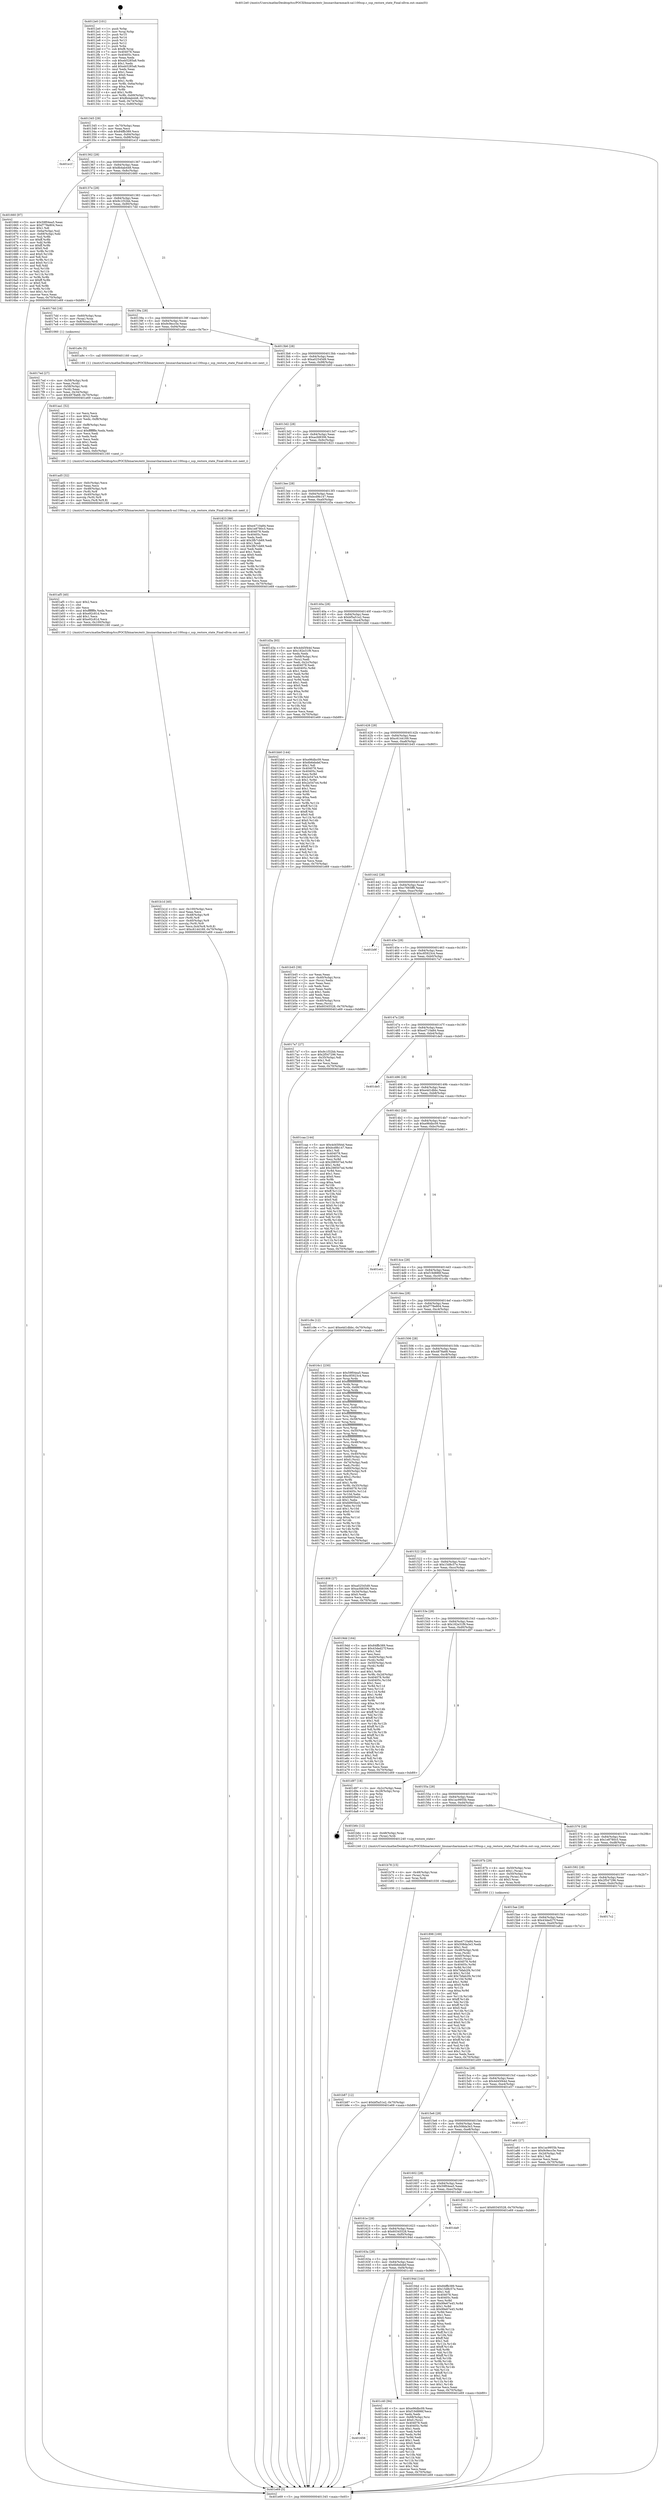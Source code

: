 digraph "0x4012e0" {
  label = "0x4012e0 (/mnt/c/Users/mathe/Desktop/tcc/POCII/binaries/extr_linuxarcharmmach-sa1100ssp.c_ssp_restore_state_Final-ollvm.out::main(0))"
  labelloc = "t"
  node[shape=record]

  Entry [label="",width=0.3,height=0.3,shape=circle,fillcolor=black,style=filled]
  "0x401345" [label="{
     0x401345 [29]\l
     | [instrs]\l
     &nbsp;&nbsp;0x401345 \<+3\>: mov -0x70(%rbp),%eax\l
     &nbsp;&nbsp;0x401348 \<+2\>: mov %eax,%ecx\l
     &nbsp;&nbsp;0x40134a \<+6\>: sub $0x84ffb389,%ecx\l
     &nbsp;&nbsp;0x401350 \<+6\>: mov %eax,-0x84(%rbp)\l
     &nbsp;&nbsp;0x401356 \<+6\>: mov %ecx,-0x88(%rbp)\l
     &nbsp;&nbsp;0x40135c \<+6\>: je 0000000000401e1f \<main+0xb3f\>\l
  }"]
  "0x401e1f" [label="{
     0x401e1f\l
  }", style=dashed]
  "0x401362" [label="{
     0x401362 [28]\l
     | [instrs]\l
     &nbsp;&nbsp;0x401362 \<+5\>: jmp 0000000000401367 \<main+0x87\>\l
     &nbsp;&nbsp;0x401367 \<+6\>: mov -0x84(%rbp),%eax\l
     &nbsp;&nbsp;0x40136d \<+5\>: sub $0x8b4ab448,%eax\l
     &nbsp;&nbsp;0x401372 \<+6\>: mov %eax,-0x8c(%rbp)\l
     &nbsp;&nbsp;0x401378 \<+6\>: je 0000000000401660 \<main+0x380\>\l
  }"]
  Exit [label="",width=0.3,height=0.3,shape=circle,fillcolor=black,style=filled,peripheries=2]
  "0x401660" [label="{
     0x401660 [97]\l
     | [instrs]\l
     &nbsp;&nbsp;0x401660 \<+5\>: mov $0x59f04ea5,%eax\l
     &nbsp;&nbsp;0x401665 \<+5\>: mov $0xf778e804,%ecx\l
     &nbsp;&nbsp;0x40166a \<+2\>: mov $0x1,%dl\l
     &nbsp;&nbsp;0x40166c \<+4\>: mov -0x6a(%rbp),%sil\l
     &nbsp;&nbsp;0x401670 \<+4\>: mov -0x69(%rbp),%dil\l
     &nbsp;&nbsp;0x401674 \<+3\>: mov %sil,%r8b\l
     &nbsp;&nbsp;0x401677 \<+4\>: xor $0xff,%r8b\l
     &nbsp;&nbsp;0x40167b \<+3\>: mov %dil,%r9b\l
     &nbsp;&nbsp;0x40167e \<+4\>: xor $0xff,%r9b\l
     &nbsp;&nbsp;0x401682 \<+3\>: xor $0x0,%dl\l
     &nbsp;&nbsp;0x401685 \<+3\>: mov %r8b,%r10b\l
     &nbsp;&nbsp;0x401688 \<+4\>: and $0x0,%r10b\l
     &nbsp;&nbsp;0x40168c \<+3\>: and %dl,%sil\l
     &nbsp;&nbsp;0x40168f \<+3\>: mov %r9b,%r11b\l
     &nbsp;&nbsp;0x401692 \<+4\>: and $0x0,%r11b\l
     &nbsp;&nbsp;0x401696 \<+3\>: and %dl,%dil\l
     &nbsp;&nbsp;0x401699 \<+3\>: or %sil,%r10b\l
     &nbsp;&nbsp;0x40169c \<+3\>: or %dil,%r11b\l
     &nbsp;&nbsp;0x40169f \<+3\>: xor %r11b,%r10b\l
     &nbsp;&nbsp;0x4016a2 \<+3\>: or %r9b,%r8b\l
     &nbsp;&nbsp;0x4016a5 \<+4\>: xor $0xff,%r8b\l
     &nbsp;&nbsp;0x4016a9 \<+3\>: or $0x0,%dl\l
     &nbsp;&nbsp;0x4016ac \<+3\>: and %dl,%r8b\l
     &nbsp;&nbsp;0x4016af \<+3\>: or %r8b,%r10b\l
     &nbsp;&nbsp;0x4016b2 \<+4\>: test $0x1,%r10b\l
     &nbsp;&nbsp;0x4016b6 \<+3\>: cmovne %ecx,%eax\l
     &nbsp;&nbsp;0x4016b9 \<+3\>: mov %eax,-0x70(%rbp)\l
     &nbsp;&nbsp;0x4016bc \<+5\>: jmp 0000000000401e69 \<main+0xb89\>\l
  }"]
  "0x40137e" [label="{
     0x40137e [28]\l
     | [instrs]\l
     &nbsp;&nbsp;0x40137e \<+5\>: jmp 0000000000401383 \<main+0xa3\>\l
     &nbsp;&nbsp;0x401383 \<+6\>: mov -0x84(%rbp),%eax\l
     &nbsp;&nbsp;0x401389 \<+5\>: sub $0x9c1f32bb,%eax\l
     &nbsp;&nbsp;0x40138e \<+6\>: mov %eax,-0x90(%rbp)\l
     &nbsp;&nbsp;0x401394 \<+6\>: je 00000000004017dd \<main+0x4fd\>\l
  }"]
  "0x401e69" [label="{
     0x401e69 [5]\l
     | [instrs]\l
     &nbsp;&nbsp;0x401e69 \<+5\>: jmp 0000000000401345 \<main+0x65\>\l
  }"]
  "0x4012e0" [label="{
     0x4012e0 [101]\l
     | [instrs]\l
     &nbsp;&nbsp;0x4012e0 \<+1\>: push %rbp\l
     &nbsp;&nbsp;0x4012e1 \<+3\>: mov %rsp,%rbp\l
     &nbsp;&nbsp;0x4012e4 \<+2\>: push %r15\l
     &nbsp;&nbsp;0x4012e6 \<+2\>: push %r14\l
     &nbsp;&nbsp;0x4012e8 \<+2\>: push %r13\l
     &nbsp;&nbsp;0x4012ea \<+2\>: push %r12\l
     &nbsp;&nbsp;0x4012ec \<+1\>: push %rbx\l
     &nbsp;&nbsp;0x4012ed \<+7\>: sub $0xf8,%rsp\l
     &nbsp;&nbsp;0x4012f4 \<+7\>: mov 0x404078,%eax\l
     &nbsp;&nbsp;0x4012fb \<+7\>: mov 0x40405c,%ecx\l
     &nbsp;&nbsp;0x401302 \<+2\>: mov %eax,%edx\l
     &nbsp;&nbsp;0x401304 \<+6\>: sub $0xeb5285a8,%edx\l
     &nbsp;&nbsp;0x40130a \<+3\>: sub $0x1,%edx\l
     &nbsp;&nbsp;0x40130d \<+6\>: add $0xeb5285a8,%edx\l
     &nbsp;&nbsp;0x401313 \<+3\>: imul %edx,%eax\l
     &nbsp;&nbsp;0x401316 \<+3\>: and $0x1,%eax\l
     &nbsp;&nbsp;0x401319 \<+3\>: cmp $0x0,%eax\l
     &nbsp;&nbsp;0x40131c \<+4\>: sete %r8b\l
     &nbsp;&nbsp;0x401320 \<+4\>: and $0x1,%r8b\l
     &nbsp;&nbsp;0x401324 \<+4\>: mov %r8b,-0x6a(%rbp)\l
     &nbsp;&nbsp;0x401328 \<+3\>: cmp $0xa,%ecx\l
     &nbsp;&nbsp;0x40132b \<+4\>: setl %r8b\l
     &nbsp;&nbsp;0x40132f \<+4\>: and $0x1,%r8b\l
     &nbsp;&nbsp;0x401333 \<+4\>: mov %r8b,-0x69(%rbp)\l
     &nbsp;&nbsp;0x401337 \<+7\>: movl $0x8b4ab448,-0x70(%rbp)\l
     &nbsp;&nbsp;0x40133e \<+3\>: mov %edi,-0x74(%rbp)\l
     &nbsp;&nbsp;0x401341 \<+4\>: mov %rsi,-0x80(%rbp)\l
  }"]
  "0x401656" [label="{
     0x401656\l
  }", style=dashed]
  "0x4017dd" [label="{
     0x4017dd [16]\l
     | [instrs]\l
     &nbsp;&nbsp;0x4017dd \<+4\>: mov -0x60(%rbp),%rax\l
     &nbsp;&nbsp;0x4017e1 \<+3\>: mov (%rax),%rax\l
     &nbsp;&nbsp;0x4017e4 \<+4\>: mov 0x8(%rax),%rdi\l
     &nbsp;&nbsp;0x4017e8 \<+5\>: call 0000000000401060 \<atoi@plt\>\l
     | [calls]\l
     &nbsp;&nbsp;0x401060 \{1\} (unknown)\l
  }"]
  "0x40139a" [label="{
     0x40139a [28]\l
     | [instrs]\l
     &nbsp;&nbsp;0x40139a \<+5\>: jmp 000000000040139f \<main+0xbf\>\l
     &nbsp;&nbsp;0x40139f \<+6\>: mov -0x84(%rbp),%eax\l
     &nbsp;&nbsp;0x4013a5 \<+5\>: sub $0x9c9ecc5e,%eax\l
     &nbsp;&nbsp;0x4013aa \<+6\>: mov %eax,-0x94(%rbp)\l
     &nbsp;&nbsp;0x4013b0 \<+6\>: je 0000000000401a9c \<main+0x7bc\>\l
  }"]
  "0x401c40" [label="{
     0x401c40 [94]\l
     | [instrs]\l
     &nbsp;&nbsp;0x401c40 \<+5\>: mov $0xe96dbc09,%eax\l
     &nbsp;&nbsp;0x401c45 \<+5\>: mov $0xf19d886f,%ecx\l
     &nbsp;&nbsp;0x401c4a \<+2\>: xor %edx,%edx\l
     &nbsp;&nbsp;0x401c4c \<+4\>: mov -0x68(%rbp),%rsi\l
     &nbsp;&nbsp;0x401c50 \<+6\>: movl $0x0,(%rsi)\l
     &nbsp;&nbsp;0x401c56 \<+7\>: mov 0x404078,%edi\l
     &nbsp;&nbsp;0x401c5d \<+8\>: mov 0x40405c,%r8d\l
     &nbsp;&nbsp;0x401c65 \<+3\>: sub $0x1,%edx\l
     &nbsp;&nbsp;0x401c68 \<+3\>: mov %edi,%r9d\l
     &nbsp;&nbsp;0x401c6b \<+3\>: add %edx,%r9d\l
     &nbsp;&nbsp;0x401c6e \<+4\>: imul %r9d,%edi\l
     &nbsp;&nbsp;0x401c72 \<+3\>: and $0x1,%edi\l
     &nbsp;&nbsp;0x401c75 \<+3\>: cmp $0x0,%edi\l
     &nbsp;&nbsp;0x401c78 \<+4\>: sete %r10b\l
     &nbsp;&nbsp;0x401c7c \<+4\>: cmp $0xa,%r8d\l
     &nbsp;&nbsp;0x401c80 \<+4\>: setl %r11b\l
     &nbsp;&nbsp;0x401c84 \<+3\>: mov %r10b,%bl\l
     &nbsp;&nbsp;0x401c87 \<+3\>: and %r11b,%bl\l
     &nbsp;&nbsp;0x401c8a \<+3\>: xor %r11b,%r10b\l
     &nbsp;&nbsp;0x401c8d \<+3\>: or %r10b,%bl\l
     &nbsp;&nbsp;0x401c90 \<+3\>: test $0x1,%bl\l
     &nbsp;&nbsp;0x401c93 \<+3\>: cmovne %ecx,%eax\l
     &nbsp;&nbsp;0x401c96 \<+3\>: mov %eax,-0x70(%rbp)\l
     &nbsp;&nbsp;0x401c99 \<+5\>: jmp 0000000000401e69 \<main+0xb89\>\l
  }"]
  "0x401a9c" [label="{
     0x401a9c [5]\l
     | [instrs]\l
     &nbsp;&nbsp;0x401a9c \<+5\>: call 0000000000401160 \<next_i\>\l
     | [calls]\l
     &nbsp;&nbsp;0x401160 \{1\} (/mnt/c/Users/mathe/Desktop/tcc/POCII/binaries/extr_linuxarcharmmach-sa1100ssp.c_ssp_restore_state_Final-ollvm.out::next_i)\l
  }"]
  "0x4013b6" [label="{
     0x4013b6 [28]\l
     | [instrs]\l
     &nbsp;&nbsp;0x4013b6 \<+5\>: jmp 00000000004013bb \<main+0xdb\>\l
     &nbsp;&nbsp;0x4013bb \<+6\>: mov -0x84(%rbp),%eax\l
     &nbsp;&nbsp;0x4013c1 \<+5\>: sub $0xa02545d9,%eax\l
     &nbsp;&nbsp;0x4013c6 \<+6\>: mov %eax,-0x98(%rbp)\l
     &nbsp;&nbsp;0x4013cc \<+6\>: je 0000000000401b93 \<main+0x8b3\>\l
  }"]
  "0x401b87" [label="{
     0x401b87 [12]\l
     | [instrs]\l
     &nbsp;&nbsp;0x401b87 \<+7\>: movl $0xbf5a51e2,-0x70(%rbp)\l
     &nbsp;&nbsp;0x401b8e \<+5\>: jmp 0000000000401e69 \<main+0xb89\>\l
  }"]
  "0x401b93" [label="{
     0x401b93\l
  }", style=dashed]
  "0x4013d2" [label="{
     0x4013d2 [28]\l
     | [instrs]\l
     &nbsp;&nbsp;0x4013d2 \<+5\>: jmp 00000000004013d7 \<main+0xf7\>\l
     &nbsp;&nbsp;0x4013d7 \<+6\>: mov -0x84(%rbp),%eax\l
     &nbsp;&nbsp;0x4013dd \<+5\>: sub $0xacfd8306,%eax\l
     &nbsp;&nbsp;0x4013e2 \<+6\>: mov %eax,-0x9c(%rbp)\l
     &nbsp;&nbsp;0x4013e8 \<+6\>: je 0000000000401823 \<main+0x543\>\l
  }"]
  "0x401b78" [label="{
     0x401b78 [15]\l
     | [instrs]\l
     &nbsp;&nbsp;0x401b78 \<+4\>: mov -0x48(%rbp),%rax\l
     &nbsp;&nbsp;0x401b7c \<+3\>: mov (%rax),%rax\l
     &nbsp;&nbsp;0x401b7f \<+3\>: mov %rax,%rdi\l
     &nbsp;&nbsp;0x401b82 \<+5\>: call 0000000000401030 \<free@plt\>\l
     | [calls]\l
     &nbsp;&nbsp;0x401030 \{1\} (unknown)\l
  }"]
  "0x401823" [label="{
     0x401823 [88]\l
     | [instrs]\l
     &nbsp;&nbsp;0x401823 \<+5\>: mov $0xe4710a84,%eax\l
     &nbsp;&nbsp;0x401828 \<+5\>: mov $0x1e8780c5,%ecx\l
     &nbsp;&nbsp;0x40182d \<+7\>: mov 0x404078,%edx\l
     &nbsp;&nbsp;0x401834 \<+7\>: mov 0x40405c,%esi\l
     &nbsp;&nbsp;0x40183b \<+2\>: mov %edx,%edi\l
     &nbsp;&nbsp;0x40183d \<+6\>: add $0x3fb7cb69,%edi\l
     &nbsp;&nbsp;0x401843 \<+3\>: sub $0x1,%edi\l
     &nbsp;&nbsp;0x401846 \<+6\>: sub $0x3fb7cb69,%edi\l
     &nbsp;&nbsp;0x40184c \<+3\>: imul %edi,%edx\l
     &nbsp;&nbsp;0x40184f \<+3\>: and $0x1,%edx\l
     &nbsp;&nbsp;0x401852 \<+3\>: cmp $0x0,%edx\l
     &nbsp;&nbsp;0x401855 \<+4\>: sete %r8b\l
     &nbsp;&nbsp;0x401859 \<+3\>: cmp $0xa,%esi\l
     &nbsp;&nbsp;0x40185c \<+4\>: setl %r9b\l
     &nbsp;&nbsp;0x401860 \<+3\>: mov %r8b,%r10b\l
     &nbsp;&nbsp;0x401863 \<+3\>: and %r9b,%r10b\l
     &nbsp;&nbsp;0x401866 \<+3\>: xor %r9b,%r8b\l
     &nbsp;&nbsp;0x401869 \<+3\>: or %r8b,%r10b\l
     &nbsp;&nbsp;0x40186c \<+4\>: test $0x1,%r10b\l
     &nbsp;&nbsp;0x401870 \<+3\>: cmovne %ecx,%eax\l
     &nbsp;&nbsp;0x401873 \<+3\>: mov %eax,-0x70(%rbp)\l
     &nbsp;&nbsp;0x401876 \<+5\>: jmp 0000000000401e69 \<main+0xb89\>\l
  }"]
  "0x4013ee" [label="{
     0x4013ee [28]\l
     | [instrs]\l
     &nbsp;&nbsp;0x4013ee \<+5\>: jmp 00000000004013f3 \<main+0x113\>\l
     &nbsp;&nbsp;0x4013f3 \<+6\>: mov -0x84(%rbp),%eax\l
     &nbsp;&nbsp;0x4013f9 \<+5\>: sub $0xbcd9b147,%eax\l
     &nbsp;&nbsp;0x4013fe \<+6\>: mov %eax,-0xa0(%rbp)\l
     &nbsp;&nbsp;0x401404 \<+6\>: je 0000000000401d3a \<main+0xa5a\>\l
  }"]
  "0x401b1d" [label="{
     0x401b1d [40]\l
     | [instrs]\l
     &nbsp;&nbsp;0x401b1d \<+6\>: mov -0x100(%rbp),%ecx\l
     &nbsp;&nbsp;0x401b23 \<+3\>: imul %eax,%ecx\l
     &nbsp;&nbsp;0x401b26 \<+4\>: mov -0x48(%rbp),%r8\l
     &nbsp;&nbsp;0x401b2a \<+3\>: mov (%r8),%r8\l
     &nbsp;&nbsp;0x401b2d \<+4\>: mov -0x40(%rbp),%r9\l
     &nbsp;&nbsp;0x401b31 \<+3\>: movslq (%r9),%r9\l
     &nbsp;&nbsp;0x401b34 \<+5\>: mov %ecx,0x4(%r8,%r9,8)\l
     &nbsp;&nbsp;0x401b39 \<+7\>: movl $0xc6144169,-0x70(%rbp)\l
     &nbsp;&nbsp;0x401b40 \<+5\>: jmp 0000000000401e69 \<main+0xb89\>\l
  }"]
  "0x401d3a" [label="{
     0x401d3a [93]\l
     | [instrs]\l
     &nbsp;&nbsp;0x401d3a \<+5\>: mov $0x4d45f44d,%eax\l
     &nbsp;&nbsp;0x401d3f \<+5\>: mov $0x182e31f9,%ecx\l
     &nbsp;&nbsp;0x401d44 \<+2\>: xor %edx,%edx\l
     &nbsp;&nbsp;0x401d46 \<+4\>: mov -0x68(%rbp),%rsi\l
     &nbsp;&nbsp;0x401d4a \<+2\>: mov (%rsi),%edi\l
     &nbsp;&nbsp;0x401d4c \<+3\>: mov %edi,-0x2c(%rbp)\l
     &nbsp;&nbsp;0x401d4f \<+7\>: mov 0x404078,%edi\l
     &nbsp;&nbsp;0x401d56 \<+8\>: mov 0x40405c,%r8d\l
     &nbsp;&nbsp;0x401d5e \<+3\>: sub $0x1,%edx\l
     &nbsp;&nbsp;0x401d61 \<+3\>: mov %edi,%r9d\l
     &nbsp;&nbsp;0x401d64 \<+3\>: add %edx,%r9d\l
     &nbsp;&nbsp;0x401d67 \<+4\>: imul %r9d,%edi\l
     &nbsp;&nbsp;0x401d6b \<+3\>: and $0x1,%edi\l
     &nbsp;&nbsp;0x401d6e \<+3\>: cmp $0x0,%edi\l
     &nbsp;&nbsp;0x401d71 \<+4\>: sete %r10b\l
     &nbsp;&nbsp;0x401d75 \<+4\>: cmp $0xa,%r8d\l
     &nbsp;&nbsp;0x401d79 \<+4\>: setl %r11b\l
     &nbsp;&nbsp;0x401d7d \<+3\>: mov %r10b,%bl\l
     &nbsp;&nbsp;0x401d80 \<+3\>: and %r11b,%bl\l
     &nbsp;&nbsp;0x401d83 \<+3\>: xor %r11b,%r10b\l
     &nbsp;&nbsp;0x401d86 \<+3\>: or %r10b,%bl\l
     &nbsp;&nbsp;0x401d89 \<+3\>: test $0x1,%bl\l
     &nbsp;&nbsp;0x401d8c \<+3\>: cmovne %ecx,%eax\l
     &nbsp;&nbsp;0x401d8f \<+3\>: mov %eax,-0x70(%rbp)\l
     &nbsp;&nbsp;0x401d92 \<+5\>: jmp 0000000000401e69 \<main+0xb89\>\l
  }"]
  "0x40140a" [label="{
     0x40140a [28]\l
     | [instrs]\l
     &nbsp;&nbsp;0x40140a \<+5\>: jmp 000000000040140f \<main+0x12f\>\l
     &nbsp;&nbsp;0x40140f \<+6\>: mov -0x84(%rbp),%eax\l
     &nbsp;&nbsp;0x401415 \<+5\>: sub $0xbf5a51e2,%eax\l
     &nbsp;&nbsp;0x40141a \<+6\>: mov %eax,-0xa4(%rbp)\l
     &nbsp;&nbsp;0x401420 \<+6\>: je 0000000000401bb0 \<main+0x8d0\>\l
  }"]
  "0x401af5" [label="{
     0x401af5 [40]\l
     | [instrs]\l
     &nbsp;&nbsp;0x401af5 \<+5\>: mov $0x2,%ecx\l
     &nbsp;&nbsp;0x401afa \<+1\>: cltd\l
     &nbsp;&nbsp;0x401afb \<+2\>: idiv %ecx\l
     &nbsp;&nbsp;0x401afd \<+6\>: imul $0xfffffffe,%edx,%ecx\l
     &nbsp;&nbsp;0x401b03 \<+6\>: sub $0xe92c81d,%ecx\l
     &nbsp;&nbsp;0x401b09 \<+3\>: add $0x1,%ecx\l
     &nbsp;&nbsp;0x401b0c \<+6\>: add $0xe92c81d,%ecx\l
     &nbsp;&nbsp;0x401b12 \<+6\>: mov %ecx,-0x100(%rbp)\l
     &nbsp;&nbsp;0x401b18 \<+5\>: call 0000000000401160 \<next_i\>\l
     | [calls]\l
     &nbsp;&nbsp;0x401160 \{1\} (/mnt/c/Users/mathe/Desktop/tcc/POCII/binaries/extr_linuxarcharmmach-sa1100ssp.c_ssp_restore_state_Final-ollvm.out::next_i)\l
  }"]
  "0x401bb0" [label="{
     0x401bb0 [144]\l
     | [instrs]\l
     &nbsp;&nbsp;0x401bb0 \<+5\>: mov $0xe96dbc09,%eax\l
     &nbsp;&nbsp;0x401bb5 \<+5\>: mov $0x6b6ebdef,%ecx\l
     &nbsp;&nbsp;0x401bba \<+2\>: mov $0x1,%dl\l
     &nbsp;&nbsp;0x401bbc \<+7\>: mov 0x404078,%esi\l
     &nbsp;&nbsp;0x401bc3 \<+7\>: mov 0x40405c,%edi\l
     &nbsp;&nbsp;0x401bca \<+3\>: mov %esi,%r8d\l
     &nbsp;&nbsp;0x401bcd \<+7\>: sub $0x2e547e4,%r8d\l
     &nbsp;&nbsp;0x401bd4 \<+4\>: sub $0x1,%r8d\l
     &nbsp;&nbsp;0x401bd8 \<+7\>: add $0x2e547e4,%r8d\l
     &nbsp;&nbsp;0x401bdf \<+4\>: imul %r8d,%esi\l
     &nbsp;&nbsp;0x401be3 \<+3\>: and $0x1,%esi\l
     &nbsp;&nbsp;0x401be6 \<+3\>: cmp $0x0,%esi\l
     &nbsp;&nbsp;0x401be9 \<+4\>: sete %r9b\l
     &nbsp;&nbsp;0x401bed \<+3\>: cmp $0xa,%edi\l
     &nbsp;&nbsp;0x401bf0 \<+4\>: setl %r10b\l
     &nbsp;&nbsp;0x401bf4 \<+3\>: mov %r9b,%r11b\l
     &nbsp;&nbsp;0x401bf7 \<+4\>: xor $0xff,%r11b\l
     &nbsp;&nbsp;0x401bfb \<+3\>: mov %r10b,%bl\l
     &nbsp;&nbsp;0x401bfe \<+3\>: xor $0xff,%bl\l
     &nbsp;&nbsp;0x401c01 \<+3\>: xor $0x0,%dl\l
     &nbsp;&nbsp;0x401c04 \<+3\>: mov %r11b,%r14b\l
     &nbsp;&nbsp;0x401c07 \<+4\>: and $0x0,%r14b\l
     &nbsp;&nbsp;0x401c0b \<+3\>: and %dl,%r9b\l
     &nbsp;&nbsp;0x401c0e \<+3\>: mov %bl,%r15b\l
     &nbsp;&nbsp;0x401c11 \<+4\>: and $0x0,%r15b\l
     &nbsp;&nbsp;0x401c15 \<+3\>: and %dl,%r10b\l
     &nbsp;&nbsp;0x401c18 \<+3\>: or %r9b,%r14b\l
     &nbsp;&nbsp;0x401c1b \<+3\>: or %r10b,%r15b\l
     &nbsp;&nbsp;0x401c1e \<+3\>: xor %r15b,%r14b\l
     &nbsp;&nbsp;0x401c21 \<+3\>: or %bl,%r11b\l
     &nbsp;&nbsp;0x401c24 \<+4\>: xor $0xff,%r11b\l
     &nbsp;&nbsp;0x401c28 \<+3\>: or $0x0,%dl\l
     &nbsp;&nbsp;0x401c2b \<+3\>: and %dl,%r11b\l
     &nbsp;&nbsp;0x401c2e \<+3\>: or %r11b,%r14b\l
     &nbsp;&nbsp;0x401c31 \<+4\>: test $0x1,%r14b\l
     &nbsp;&nbsp;0x401c35 \<+3\>: cmovne %ecx,%eax\l
     &nbsp;&nbsp;0x401c38 \<+3\>: mov %eax,-0x70(%rbp)\l
     &nbsp;&nbsp;0x401c3b \<+5\>: jmp 0000000000401e69 \<main+0xb89\>\l
  }"]
  "0x401426" [label="{
     0x401426 [28]\l
     | [instrs]\l
     &nbsp;&nbsp;0x401426 \<+5\>: jmp 000000000040142b \<main+0x14b\>\l
     &nbsp;&nbsp;0x40142b \<+6\>: mov -0x84(%rbp),%eax\l
     &nbsp;&nbsp;0x401431 \<+5\>: sub $0xc6144169,%eax\l
     &nbsp;&nbsp;0x401436 \<+6\>: mov %eax,-0xa8(%rbp)\l
     &nbsp;&nbsp;0x40143c \<+6\>: je 0000000000401b45 \<main+0x865\>\l
  }"]
  "0x401ad5" [label="{
     0x401ad5 [32]\l
     | [instrs]\l
     &nbsp;&nbsp;0x401ad5 \<+6\>: mov -0xfc(%rbp),%ecx\l
     &nbsp;&nbsp;0x401adb \<+3\>: imul %eax,%ecx\l
     &nbsp;&nbsp;0x401ade \<+4\>: mov -0x48(%rbp),%r8\l
     &nbsp;&nbsp;0x401ae2 \<+3\>: mov (%r8),%r8\l
     &nbsp;&nbsp;0x401ae5 \<+4\>: mov -0x40(%rbp),%r9\l
     &nbsp;&nbsp;0x401ae9 \<+3\>: movslq (%r9),%r9\l
     &nbsp;&nbsp;0x401aec \<+4\>: mov %ecx,(%r8,%r9,8)\l
     &nbsp;&nbsp;0x401af0 \<+5\>: call 0000000000401160 \<next_i\>\l
     | [calls]\l
     &nbsp;&nbsp;0x401160 \{1\} (/mnt/c/Users/mathe/Desktop/tcc/POCII/binaries/extr_linuxarcharmmach-sa1100ssp.c_ssp_restore_state_Final-ollvm.out::next_i)\l
  }"]
  "0x401b45" [label="{
     0x401b45 [39]\l
     | [instrs]\l
     &nbsp;&nbsp;0x401b45 \<+2\>: xor %eax,%eax\l
     &nbsp;&nbsp;0x401b47 \<+4\>: mov -0x40(%rbp),%rcx\l
     &nbsp;&nbsp;0x401b4b \<+2\>: mov (%rcx),%edx\l
     &nbsp;&nbsp;0x401b4d \<+2\>: mov %eax,%esi\l
     &nbsp;&nbsp;0x401b4f \<+2\>: sub %edx,%esi\l
     &nbsp;&nbsp;0x401b51 \<+2\>: mov %eax,%edx\l
     &nbsp;&nbsp;0x401b53 \<+3\>: sub $0x1,%edx\l
     &nbsp;&nbsp;0x401b56 \<+2\>: add %edx,%esi\l
     &nbsp;&nbsp;0x401b58 \<+2\>: sub %esi,%eax\l
     &nbsp;&nbsp;0x401b5a \<+4\>: mov -0x40(%rbp),%rcx\l
     &nbsp;&nbsp;0x401b5e \<+2\>: mov %eax,(%rcx)\l
     &nbsp;&nbsp;0x401b60 \<+7\>: movl $0x60345528,-0x70(%rbp)\l
     &nbsp;&nbsp;0x401b67 \<+5\>: jmp 0000000000401e69 \<main+0xb89\>\l
  }"]
  "0x401442" [label="{
     0x401442 [28]\l
     | [instrs]\l
     &nbsp;&nbsp;0x401442 \<+5\>: jmp 0000000000401447 \<main+0x167\>\l
     &nbsp;&nbsp;0x401447 \<+6\>: mov -0x84(%rbp),%eax\l
     &nbsp;&nbsp;0x40144d \<+5\>: sub $0xc7665ff8,%eax\l
     &nbsp;&nbsp;0x401452 \<+6\>: mov %eax,-0xac(%rbp)\l
     &nbsp;&nbsp;0x401458 \<+6\>: je 0000000000401b9f \<main+0x8bf\>\l
  }"]
  "0x401aa1" [label="{
     0x401aa1 [52]\l
     | [instrs]\l
     &nbsp;&nbsp;0x401aa1 \<+2\>: xor %ecx,%ecx\l
     &nbsp;&nbsp;0x401aa3 \<+5\>: mov $0x2,%edx\l
     &nbsp;&nbsp;0x401aa8 \<+6\>: mov %edx,-0xf8(%rbp)\l
     &nbsp;&nbsp;0x401aae \<+1\>: cltd\l
     &nbsp;&nbsp;0x401aaf \<+6\>: mov -0xf8(%rbp),%esi\l
     &nbsp;&nbsp;0x401ab5 \<+2\>: idiv %esi\l
     &nbsp;&nbsp;0x401ab7 \<+6\>: imul $0xfffffffe,%edx,%edx\l
     &nbsp;&nbsp;0x401abd \<+2\>: mov %ecx,%edi\l
     &nbsp;&nbsp;0x401abf \<+2\>: sub %edx,%edi\l
     &nbsp;&nbsp;0x401ac1 \<+2\>: mov %ecx,%edx\l
     &nbsp;&nbsp;0x401ac3 \<+3\>: sub $0x1,%edx\l
     &nbsp;&nbsp;0x401ac6 \<+2\>: add %edx,%edi\l
     &nbsp;&nbsp;0x401ac8 \<+2\>: sub %edi,%ecx\l
     &nbsp;&nbsp;0x401aca \<+6\>: mov %ecx,-0xfc(%rbp)\l
     &nbsp;&nbsp;0x401ad0 \<+5\>: call 0000000000401160 \<next_i\>\l
     | [calls]\l
     &nbsp;&nbsp;0x401160 \{1\} (/mnt/c/Users/mathe/Desktop/tcc/POCII/binaries/extr_linuxarcharmmach-sa1100ssp.c_ssp_restore_state_Final-ollvm.out::next_i)\l
  }"]
  "0x401b9f" [label="{
     0x401b9f\l
  }", style=dashed]
  "0x40145e" [label="{
     0x40145e [28]\l
     | [instrs]\l
     &nbsp;&nbsp;0x40145e \<+5\>: jmp 0000000000401463 \<main+0x183\>\l
     &nbsp;&nbsp;0x401463 \<+6\>: mov -0x84(%rbp),%eax\l
     &nbsp;&nbsp;0x401469 \<+5\>: sub $0xc85923c4,%eax\l
     &nbsp;&nbsp;0x40146e \<+6\>: mov %eax,-0xb0(%rbp)\l
     &nbsp;&nbsp;0x401474 \<+6\>: je 00000000004017a7 \<main+0x4c7\>\l
  }"]
  "0x40163a" [label="{
     0x40163a [28]\l
     | [instrs]\l
     &nbsp;&nbsp;0x40163a \<+5\>: jmp 000000000040163f \<main+0x35f\>\l
     &nbsp;&nbsp;0x40163f \<+6\>: mov -0x84(%rbp),%eax\l
     &nbsp;&nbsp;0x401645 \<+5\>: sub $0x6b6ebdef,%eax\l
     &nbsp;&nbsp;0x40164a \<+6\>: mov %eax,-0xf4(%rbp)\l
     &nbsp;&nbsp;0x401650 \<+6\>: je 0000000000401c40 \<main+0x960\>\l
  }"]
  "0x4017a7" [label="{
     0x4017a7 [27]\l
     | [instrs]\l
     &nbsp;&nbsp;0x4017a7 \<+5\>: mov $0x9c1f32bb,%eax\l
     &nbsp;&nbsp;0x4017ac \<+5\>: mov $0x2f547296,%ecx\l
     &nbsp;&nbsp;0x4017b1 \<+3\>: mov -0x35(%rbp),%dl\l
     &nbsp;&nbsp;0x4017b4 \<+3\>: test $0x1,%dl\l
     &nbsp;&nbsp;0x4017b7 \<+3\>: cmovne %ecx,%eax\l
     &nbsp;&nbsp;0x4017ba \<+3\>: mov %eax,-0x70(%rbp)\l
     &nbsp;&nbsp;0x4017bd \<+5\>: jmp 0000000000401e69 \<main+0xb89\>\l
  }"]
  "0x40147a" [label="{
     0x40147a [28]\l
     | [instrs]\l
     &nbsp;&nbsp;0x40147a \<+5\>: jmp 000000000040147f \<main+0x19f\>\l
     &nbsp;&nbsp;0x40147f \<+6\>: mov -0x84(%rbp),%eax\l
     &nbsp;&nbsp;0x401485 \<+5\>: sub $0xe4710a84,%eax\l
     &nbsp;&nbsp;0x40148a \<+6\>: mov %eax,-0xb4(%rbp)\l
     &nbsp;&nbsp;0x401490 \<+6\>: je 0000000000401de5 \<main+0xb05\>\l
  }"]
  "0x40194d" [label="{
     0x40194d [144]\l
     | [instrs]\l
     &nbsp;&nbsp;0x40194d \<+5\>: mov $0x84ffb389,%eax\l
     &nbsp;&nbsp;0x401952 \<+5\>: mov $0x15d8c57e,%ecx\l
     &nbsp;&nbsp;0x401957 \<+2\>: mov $0x1,%dl\l
     &nbsp;&nbsp;0x401959 \<+7\>: mov 0x404078,%esi\l
     &nbsp;&nbsp;0x401960 \<+7\>: mov 0x40405c,%edi\l
     &nbsp;&nbsp;0x401967 \<+3\>: mov %esi,%r8d\l
     &nbsp;&nbsp;0x40196a \<+7\>: add $0x99e67e45,%r8d\l
     &nbsp;&nbsp;0x401971 \<+4\>: sub $0x1,%r8d\l
     &nbsp;&nbsp;0x401975 \<+7\>: sub $0x99e67e45,%r8d\l
     &nbsp;&nbsp;0x40197c \<+4\>: imul %r8d,%esi\l
     &nbsp;&nbsp;0x401980 \<+3\>: and $0x1,%esi\l
     &nbsp;&nbsp;0x401983 \<+3\>: cmp $0x0,%esi\l
     &nbsp;&nbsp;0x401986 \<+4\>: sete %r9b\l
     &nbsp;&nbsp;0x40198a \<+3\>: cmp $0xa,%edi\l
     &nbsp;&nbsp;0x40198d \<+4\>: setl %r10b\l
     &nbsp;&nbsp;0x401991 \<+3\>: mov %r9b,%r11b\l
     &nbsp;&nbsp;0x401994 \<+4\>: xor $0xff,%r11b\l
     &nbsp;&nbsp;0x401998 \<+3\>: mov %r10b,%bl\l
     &nbsp;&nbsp;0x40199b \<+3\>: xor $0xff,%bl\l
     &nbsp;&nbsp;0x40199e \<+3\>: xor $0x1,%dl\l
     &nbsp;&nbsp;0x4019a1 \<+3\>: mov %r11b,%r14b\l
     &nbsp;&nbsp;0x4019a4 \<+4\>: and $0xff,%r14b\l
     &nbsp;&nbsp;0x4019a8 \<+3\>: and %dl,%r9b\l
     &nbsp;&nbsp;0x4019ab \<+3\>: mov %bl,%r15b\l
     &nbsp;&nbsp;0x4019ae \<+4\>: and $0xff,%r15b\l
     &nbsp;&nbsp;0x4019b2 \<+3\>: and %dl,%r10b\l
     &nbsp;&nbsp;0x4019b5 \<+3\>: or %r9b,%r14b\l
     &nbsp;&nbsp;0x4019b8 \<+3\>: or %r10b,%r15b\l
     &nbsp;&nbsp;0x4019bb \<+3\>: xor %r15b,%r14b\l
     &nbsp;&nbsp;0x4019be \<+3\>: or %bl,%r11b\l
     &nbsp;&nbsp;0x4019c1 \<+4\>: xor $0xff,%r11b\l
     &nbsp;&nbsp;0x4019c5 \<+3\>: or $0x1,%dl\l
     &nbsp;&nbsp;0x4019c8 \<+3\>: and %dl,%r11b\l
     &nbsp;&nbsp;0x4019cb \<+3\>: or %r11b,%r14b\l
     &nbsp;&nbsp;0x4019ce \<+4\>: test $0x1,%r14b\l
     &nbsp;&nbsp;0x4019d2 \<+3\>: cmovne %ecx,%eax\l
     &nbsp;&nbsp;0x4019d5 \<+3\>: mov %eax,-0x70(%rbp)\l
     &nbsp;&nbsp;0x4019d8 \<+5\>: jmp 0000000000401e69 \<main+0xb89\>\l
  }"]
  "0x401de5" [label="{
     0x401de5\l
  }", style=dashed]
  "0x401496" [label="{
     0x401496 [28]\l
     | [instrs]\l
     &nbsp;&nbsp;0x401496 \<+5\>: jmp 000000000040149b \<main+0x1bb\>\l
     &nbsp;&nbsp;0x40149b \<+6\>: mov -0x84(%rbp),%eax\l
     &nbsp;&nbsp;0x4014a1 \<+5\>: sub $0xe4d1dbbc,%eax\l
     &nbsp;&nbsp;0x4014a6 \<+6\>: mov %eax,-0xb8(%rbp)\l
     &nbsp;&nbsp;0x4014ac \<+6\>: je 0000000000401caa \<main+0x9ca\>\l
  }"]
  "0x40161e" [label="{
     0x40161e [28]\l
     | [instrs]\l
     &nbsp;&nbsp;0x40161e \<+5\>: jmp 0000000000401623 \<main+0x343\>\l
     &nbsp;&nbsp;0x401623 \<+6\>: mov -0x84(%rbp),%eax\l
     &nbsp;&nbsp;0x401629 \<+5\>: sub $0x60345528,%eax\l
     &nbsp;&nbsp;0x40162e \<+6\>: mov %eax,-0xf0(%rbp)\l
     &nbsp;&nbsp;0x401634 \<+6\>: je 000000000040194d \<main+0x66d\>\l
  }"]
  "0x401caa" [label="{
     0x401caa [144]\l
     | [instrs]\l
     &nbsp;&nbsp;0x401caa \<+5\>: mov $0x4d45f44d,%eax\l
     &nbsp;&nbsp;0x401caf \<+5\>: mov $0xbcd9b147,%ecx\l
     &nbsp;&nbsp;0x401cb4 \<+2\>: mov $0x1,%dl\l
     &nbsp;&nbsp;0x401cb6 \<+7\>: mov 0x404078,%esi\l
     &nbsp;&nbsp;0x401cbd \<+7\>: mov 0x40405c,%edi\l
     &nbsp;&nbsp;0x401cc4 \<+3\>: mov %esi,%r8d\l
     &nbsp;&nbsp;0x401cc7 \<+7\>: sub $0x298507ed,%r8d\l
     &nbsp;&nbsp;0x401cce \<+4\>: sub $0x1,%r8d\l
     &nbsp;&nbsp;0x401cd2 \<+7\>: add $0x298507ed,%r8d\l
     &nbsp;&nbsp;0x401cd9 \<+4\>: imul %r8d,%esi\l
     &nbsp;&nbsp;0x401cdd \<+3\>: and $0x1,%esi\l
     &nbsp;&nbsp;0x401ce0 \<+3\>: cmp $0x0,%esi\l
     &nbsp;&nbsp;0x401ce3 \<+4\>: sete %r9b\l
     &nbsp;&nbsp;0x401ce7 \<+3\>: cmp $0xa,%edi\l
     &nbsp;&nbsp;0x401cea \<+4\>: setl %r10b\l
     &nbsp;&nbsp;0x401cee \<+3\>: mov %r9b,%r11b\l
     &nbsp;&nbsp;0x401cf1 \<+4\>: xor $0xff,%r11b\l
     &nbsp;&nbsp;0x401cf5 \<+3\>: mov %r10b,%bl\l
     &nbsp;&nbsp;0x401cf8 \<+3\>: xor $0xff,%bl\l
     &nbsp;&nbsp;0x401cfb \<+3\>: xor $0x0,%dl\l
     &nbsp;&nbsp;0x401cfe \<+3\>: mov %r11b,%r14b\l
     &nbsp;&nbsp;0x401d01 \<+4\>: and $0x0,%r14b\l
     &nbsp;&nbsp;0x401d05 \<+3\>: and %dl,%r9b\l
     &nbsp;&nbsp;0x401d08 \<+3\>: mov %bl,%r15b\l
     &nbsp;&nbsp;0x401d0b \<+4\>: and $0x0,%r15b\l
     &nbsp;&nbsp;0x401d0f \<+3\>: and %dl,%r10b\l
     &nbsp;&nbsp;0x401d12 \<+3\>: or %r9b,%r14b\l
     &nbsp;&nbsp;0x401d15 \<+3\>: or %r10b,%r15b\l
     &nbsp;&nbsp;0x401d18 \<+3\>: xor %r15b,%r14b\l
     &nbsp;&nbsp;0x401d1b \<+3\>: or %bl,%r11b\l
     &nbsp;&nbsp;0x401d1e \<+4\>: xor $0xff,%r11b\l
     &nbsp;&nbsp;0x401d22 \<+3\>: or $0x0,%dl\l
     &nbsp;&nbsp;0x401d25 \<+3\>: and %dl,%r11b\l
     &nbsp;&nbsp;0x401d28 \<+3\>: or %r11b,%r14b\l
     &nbsp;&nbsp;0x401d2b \<+4\>: test $0x1,%r14b\l
     &nbsp;&nbsp;0x401d2f \<+3\>: cmovne %ecx,%eax\l
     &nbsp;&nbsp;0x401d32 \<+3\>: mov %eax,-0x70(%rbp)\l
     &nbsp;&nbsp;0x401d35 \<+5\>: jmp 0000000000401e69 \<main+0xb89\>\l
  }"]
  "0x4014b2" [label="{
     0x4014b2 [28]\l
     | [instrs]\l
     &nbsp;&nbsp;0x4014b2 \<+5\>: jmp 00000000004014b7 \<main+0x1d7\>\l
     &nbsp;&nbsp;0x4014b7 \<+6\>: mov -0x84(%rbp),%eax\l
     &nbsp;&nbsp;0x4014bd \<+5\>: sub $0xe96dbc09,%eax\l
     &nbsp;&nbsp;0x4014c2 \<+6\>: mov %eax,-0xbc(%rbp)\l
     &nbsp;&nbsp;0x4014c8 \<+6\>: je 0000000000401e41 \<main+0xb61\>\l
  }"]
  "0x401da9" [label="{
     0x401da9\l
  }", style=dashed]
  "0x401e41" [label="{
     0x401e41\l
  }", style=dashed]
  "0x4014ce" [label="{
     0x4014ce [28]\l
     | [instrs]\l
     &nbsp;&nbsp;0x4014ce \<+5\>: jmp 00000000004014d3 \<main+0x1f3\>\l
     &nbsp;&nbsp;0x4014d3 \<+6\>: mov -0x84(%rbp),%eax\l
     &nbsp;&nbsp;0x4014d9 \<+5\>: sub $0xf19d886f,%eax\l
     &nbsp;&nbsp;0x4014de \<+6\>: mov %eax,-0xc0(%rbp)\l
     &nbsp;&nbsp;0x4014e4 \<+6\>: je 0000000000401c9e \<main+0x9be\>\l
  }"]
  "0x401602" [label="{
     0x401602 [28]\l
     | [instrs]\l
     &nbsp;&nbsp;0x401602 \<+5\>: jmp 0000000000401607 \<main+0x327\>\l
     &nbsp;&nbsp;0x401607 \<+6\>: mov -0x84(%rbp),%eax\l
     &nbsp;&nbsp;0x40160d \<+5\>: sub $0x59f04ea5,%eax\l
     &nbsp;&nbsp;0x401612 \<+6\>: mov %eax,-0xec(%rbp)\l
     &nbsp;&nbsp;0x401618 \<+6\>: je 0000000000401da9 \<main+0xac9\>\l
  }"]
  "0x401c9e" [label="{
     0x401c9e [12]\l
     | [instrs]\l
     &nbsp;&nbsp;0x401c9e \<+7\>: movl $0xe4d1dbbc,-0x70(%rbp)\l
     &nbsp;&nbsp;0x401ca5 \<+5\>: jmp 0000000000401e69 \<main+0xb89\>\l
  }"]
  "0x4014ea" [label="{
     0x4014ea [28]\l
     | [instrs]\l
     &nbsp;&nbsp;0x4014ea \<+5\>: jmp 00000000004014ef \<main+0x20f\>\l
     &nbsp;&nbsp;0x4014ef \<+6\>: mov -0x84(%rbp),%eax\l
     &nbsp;&nbsp;0x4014f5 \<+5\>: sub $0xf778e804,%eax\l
     &nbsp;&nbsp;0x4014fa \<+6\>: mov %eax,-0xc4(%rbp)\l
     &nbsp;&nbsp;0x401500 \<+6\>: je 00000000004016c1 \<main+0x3e1\>\l
  }"]
  "0x401941" [label="{
     0x401941 [12]\l
     | [instrs]\l
     &nbsp;&nbsp;0x401941 \<+7\>: movl $0x60345528,-0x70(%rbp)\l
     &nbsp;&nbsp;0x401948 \<+5\>: jmp 0000000000401e69 \<main+0xb89\>\l
  }"]
  "0x4016c1" [label="{
     0x4016c1 [230]\l
     | [instrs]\l
     &nbsp;&nbsp;0x4016c1 \<+5\>: mov $0x59f04ea5,%eax\l
     &nbsp;&nbsp;0x4016c6 \<+5\>: mov $0xc85923c4,%ecx\l
     &nbsp;&nbsp;0x4016cb \<+3\>: mov %rsp,%rdx\l
     &nbsp;&nbsp;0x4016ce \<+4\>: add $0xfffffffffffffff0,%rdx\l
     &nbsp;&nbsp;0x4016d2 \<+3\>: mov %rdx,%rsp\l
     &nbsp;&nbsp;0x4016d5 \<+4\>: mov %rdx,-0x68(%rbp)\l
     &nbsp;&nbsp;0x4016d9 \<+3\>: mov %rsp,%rdx\l
     &nbsp;&nbsp;0x4016dc \<+4\>: add $0xfffffffffffffff0,%rdx\l
     &nbsp;&nbsp;0x4016e0 \<+3\>: mov %rdx,%rsp\l
     &nbsp;&nbsp;0x4016e3 \<+3\>: mov %rsp,%rsi\l
     &nbsp;&nbsp;0x4016e6 \<+4\>: add $0xfffffffffffffff0,%rsi\l
     &nbsp;&nbsp;0x4016ea \<+3\>: mov %rsi,%rsp\l
     &nbsp;&nbsp;0x4016ed \<+4\>: mov %rsi,-0x60(%rbp)\l
     &nbsp;&nbsp;0x4016f1 \<+3\>: mov %rsp,%rsi\l
     &nbsp;&nbsp;0x4016f4 \<+4\>: add $0xfffffffffffffff0,%rsi\l
     &nbsp;&nbsp;0x4016f8 \<+3\>: mov %rsi,%rsp\l
     &nbsp;&nbsp;0x4016fb \<+4\>: mov %rsi,-0x58(%rbp)\l
     &nbsp;&nbsp;0x4016ff \<+3\>: mov %rsp,%rsi\l
     &nbsp;&nbsp;0x401702 \<+4\>: add $0xfffffffffffffff0,%rsi\l
     &nbsp;&nbsp;0x401706 \<+3\>: mov %rsi,%rsp\l
     &nbsp;&nbsp;0x401709 \<+4\>: mov %rsi,-0x50(%rbp)\l
     &nbsp;&nbsp;0x40170d \<+3\>: mov %rsp,%rsi\l
     &nbsp;&nbsp;0x401710 \<+4\>: add $0xfffffffffffffff0,%rsi\l
     &nbsp;&nbsp;0x401714 \<+3\>: mov %rsi,%rsp\l
     &nbsp;&nbsp;0x401717 \<+4\>: mov %rsi,-0x48(%rbp)\l
     &nbsp;&nbsp;0x40171b \<+3\>: mov %rsp,%rsi\l
     &nbsp;&nbsp;0x40171e \<+4\>: add $0xfffffffffffffff0,%rsi\l
     &nbsp;&nbsp;0x401722 \<+3\>: mov %rsi,%rsp\l
     &nbsp;&nbsp;0x401725 \<+4\>: mov %rsi,-0x40(%rbp)\l
     &nbsp;&nbsp;0x401729 \<+4\>: mov -0x68(%rbp),%rsi\l
     &nbsp;&nbsp;0x40172d \<+6\>: movl $0x0,(%rsi)\l
     &nbsp;&nbsp;0x401733 \<+3\>: mov -0x74(%rbp),%edi\l
     &nbsp;&nbsp;0x401736 \<+2\>: mov %edi,(%rdx)\l
     &nbsp;&nbsp;0x401738 \<+4\>: mov -0x60(%rbp),%rsi\l
     &nbsp;&nbsp;0x40173c \<+4\>: mov -0x80(%rbp),%r8\l
     &nbsp;&nbsp;0x401740 \<+3\>: mov %r8,(%rsi)\l
     &nbsp;&nbsp;0x401743 \<+3\>: cmpl $0x2,(%rdx)\l
     &nbsp;&nbsp;0x401746 \<+4\>: setne %r9b\l
     &nbsp;&nbsp;0x40174a \<+4\>: and $0x1,%r9b\l
     &nbsp;&nbsp;0x40174e \<+4\>: mov %r9b,-0x35(%rbp)\l
     &nbsp;&nbsp;0x401752 \<+8\>: mov 0x404078,%r10d\l
     &nbsp;&nbsp;0x40175a \<+8\>: mov 0x40405c,%r11d\l
     &nbsp;&nbsp;0x401762 \<+3\>: mov %r10d,%ebx\l
     &nbsp;&nbsp;0x401765 \<+6\>: sub $0xfd905bd3,%ebx\l
     &nbsp;&nbsp;0x40176b \<+3\>: sub $0x1,%ebx\l
     &nbsp;&nbsp;0x40176e \<+6\>: add $0xfd905bd3,%ebx\l
     &nbsp;&nbsp;0x401774 \<+4\>: imul %ebx,%r10d\l
     &nbsp;&nbsp;0x401778 \<+4\>: and $0x1,%r10d\l
     &nbsp;&nbsp;0x40177c \<+4\>: cmp $0x0,%r10d\l
     &nbsp;&nbsp;0x401780 \<+4\>: sete %r9b\l
     &nbsp;&nbsp;0x401784 \<+4\>: cmp $0xa,%r11d\l
     &nbsp;&nbsp;0x401788 \<+4\>: setl %r14b\l
     &nbsp;&nbsp;0x40178c \<+3\>: mov %r9b,%r15b\l
     &nbsp;&nbsp;0x40178f \<+3\>: and %r14b,%r15b\l
     &nbsp;&nbsp;0x401792 \<+3\>: xor %r14b,%r9b\l
     &nbsp;&nbsp;0x401795 \<+3\>: or %r9b,%r15b\l
     &nbsp;&nbsp;0x401798 \<+4\>: test $0x1,%r15b\l
     &nbsp;&nbsp;0x40179c \<+3\>: cmovne %ecx,%eax\l
     &nbsp;&nbsp;0x40179f \<+3\>: mov %eax,-0x70(%rbp)\l
     &nbsp;&nbsp;0x4017a2 \<+5\>: jmp 0000000000401e69 \<main+0xb89\>\l
  }"]
  "0x401506" [label="{
     0x401506 [28]\l
     | [instrs]\l
     &nbsp;&nbsp;0x401506 \<+5\>: jmp 000000000040150b \<main+0x22b\>\l
     &nbsp;&nbsp;0x40150b \<+6\>: mov -0x84(%rbp),%eax\l
     &nbsp;&nbsp;0x401511 \<+5\>: sub $0x4878a68,%eax\l
     &nbsp;&nbsp;0x401516 \<+6\>: mov %eax,-0xc8(%rbp)\l
     &nbsp;&nbsp;0x40151c \<+6\>: je 0000000000401808 \<main+0x528\>\l
  }"]
  "0x4017ed" [label="{
     0x4017ed [27]\l
     | [instrs]\l
     &nbsp;&nbsp;0x4017ed \<+4\>: mov -0x58(%rbp),%rdi\l
     &nbsp;&nbsp;0x4017f1 \<+2\>: mov %eax,(%rdi)\l
     &nbsp;&nbsp;0x4017f3 \<+4\>: mov -0x58(%rbp),%rdi\l
     &nbsp;&nbsp;0x4017f7 \<+2\>: mov (%rdi),%eax\l
     &nbsp;&nbsp;0x4017f9 \<+3\>: mov %eax,-0x34(%rbp)\l
     &nbsp;&nbsp;0x4017fc \<+7\>: movl $0x4878a68,-0x70(%rbp)\l
     &nbsp;&nbsp;0x401803 \<+5\>: jmp 0000000000401e69 \<main+0xb89\>\l
  }"]
  "0x4015e6" [label="{
     0x4015e6 [28]\l
     | [instrs]\l
     &nbsp;&nbsp;0x4015e6 \<+5\>: jmp 00000000004015eb \<main+0x30b\>\l
     &nbsp;&nbsp;0x4015eb \<+6\>: mov -0x84(%rbp),%eax\l
     &nbsp;&nbsp;0x4015f1 \<+5\>: sub $0x508da3e3,%eax\l
     &nbsp;&nbsp;0x4015f6 \<+6\>: mov %eax,-0xe8(%rbp)\l
     &nbsp;&nbsp;0x4015fc \<+6\>: je 0000000000401941 \<main+0x661\>\l
  }"]
  "0x401808" [label="{
     0x401808 [27]\l
     | [instrs]\l
     &nbsp;&nbsp;0x401808 \<+5\>: mov $0xa02545d9,%eax\l
     &nbsp;&nbsp;0x40180d \<+5\>: mov $0xacfd8306,%ecx\l
     &nbsp;&nbsp;0x401812 \<+3\>: mov -0x34(%rbp),%edx\l
     &nbsp;&nbsp;0x401815 \<+3\>: cmp $0x0,%edx\l
     &nbsp;&nbsp;0x401818 \<+3\>: cmove %ecx,%eax\l
     &nbsp;&nbsp;0x40181b \<+3\>: mov %eax,-0x70(%rbp)\l
     &nbsp;&nbsp;0x40181e \<+5\>: jmp 0000000000401e69 \<main+0xb89\>\l
  }"]
  "0x401522" [label="{
     0x401522 [28]\l
     | [instrs]\l
     &nbsp;&nbsp;0x401522 \<+5\>: jmp 0000000000401527 \<main+0x247\>\l
     &nbsp;&nbsp;0x401527 \<+6\>: mov -0x84(%rbp),%eax\l
     &nbsp;&nbsp;0x40152d \<+5\>: sub $0x15d8c57e,%eax\l
     &nbsp;&nbsp;0x401532 \<+6\>: mov %eax,-0xcc(%rbp)\l
     &nbsp;&nbsp;0x401538 \<+6\>: je 00000000004019dd \<main+0x6fd\>\l
  }"]
  "0x401e57" [label="{
     0x401e57\l
  }", style=dashed]
  "0x4019dd" [label="{
     0x4019dd [164]\l
     | [instrs]\l
     &nbsp;&nbsp;0x4019dd \<+5\>: mov $0x84ffb389,%eax\l
     &nbsp;&nbsp;0x4019e2 \<+5\>: mov $0x43ded27f,%ecx\l
     &nbsp;&nbsp;0x4019e7 \<+2\>: mov $0x1,%dl\l
     &nbsp;&nbsp;0x4019e9 \<+2\>: xor %esi,%esi\l
     &nbsp;&nbsp;0x4019eb \<+4\>: mov -0x40(%rbp),%rdi\l
     &nbsp;&nbsp;0x4019ef \<+3\>: mov (%rdi),%r8d\l
     &nbsp;&nbsp;0x4019f2 \<+4\>: mov -0x50(%rbp),%rdi\l
     &nbsp;&nbsp;0x4019f6 \<+3\>: cmp (%rdi),%r8d\l
     &nbsp;&nbsp;0x4019f9 \<+4\>: setl %r9b\l
     &nbsp;&nbsp;0x4019fd \<+4\>: and $0x1,%r9b\l
     &nbsp;&nbsp;0x401a01 \<+4\>: mov %r9b,-0x2d(%rbp)\l
     &nbsp;&nbsp;0x401a05 \<+8\>: mov 0x404078,%r8d\l
     &nbsp;&nbsp;0x401a0d \<+8\>: mov 0x40405c,%r10d\l
     &nbsp;&nbsp;0x401a15 \<+3\>: sub $0x1,%esi\l
     &nbsp;&nbsp;0x401a18 \<+3\>: mov %r8d,%r11d\l
     &nbsp;&nbsp;0x401a1b \<+3\>: add %esi,%r11d\l
     &nbsp;&nbsp;0x401a1e \<+4\>: imul %r11d,%r8d\l
     &nbsp;&nbsp;0x401a22 \<+4\>: and $0x1,%r8d\l
     &nbsp;&nbsp;0x401a26 \<+4\>: cmp $0x0,%r8d\l
     &nbsp;&nbsp;0x401a2a \<+4\>: sete %r9b\l
     &nbsp;&nbsp;0x401a2e \<+4\>: cmp $0xa,%r10d\l
     &nbsp;&nbsp;0x401a32 \<+3\>: setl %bl\l
     &nbsp;&nbsp;0x401a35 \<+3\>: mov %r9b,%r14b\l
     &nbsp;&nbsp;0x401a38 \<+4\>: xor $0xff,%r14b\l
     &nbsp;&nbsp;0x401a3c \<+3\>: mov %bl,%r15b\l
     &nbsp;&nbsp;0x401a3f \<+4\>: xor $0xff,%r15b\l
     &nbsp;&nbsp;0x401a43 \<+3\>: xor $0x1,%dl\l
     &nbsp;&nbsp;0x401a46 \<+3\>: mov %r14b,%r12b\l
     &nbsp;&nbsp;0x401a49 \<+4\>: and $0xff,%r12b\l
     &nbsp;&nbsp;0x401a4d \<+3\>: and %dl,%r9b\l
     &nbsp;&nbsp;0x401a50 \<+3\>: mov %r15b,%r13b\l
     &nbsp;&nbsp;0x401a53 \<+4\>: and $0xff,%r13b\l
     &nbsp;&nbsp;0x401a57 \<+2\>: and %dl,%bl\l
     &nbsp;&nbsp;0x401a59 \<+3\>: or %r9b,%r12b\l
     &nbsp;&nbsp;0x401a5c \<+3\>: or %bl,%r13b\l
     &nbsp;&nbsp;0x401a5f \<+3\>: xor %r13b,%r12b\l
     &nbsp;&nbsp;0x401a62 \<+3\>: or %r15b,%r14b\l
     &nbsp;&nbsp;0x401a65 \<+4\>: xor $0xff,%r14b\l
     &nbsp;&nbsp;0x401a69 \<+3\>: or $0x1,%dl\l
     &nbsp;&nbsp;0x401a6c \<+3\>: and %dl,%r14b\l
     &nbsp;&nbsp;0x401a6f \<+3\>: or %r14b,%r12b\l
     &nbsp;&nbsp;0x401a72 \<+4\>: test $0x1,%r12b\l
     &nbsp;&nbsp;0x401a76 \<+3\>: cmovne %ecx,%eax\l
     &nbsp;&nbsp;0x401a79 \<+3\>: mov %eax,-0x70(%rbp)\l
     &nbsp;&nbsp;0x401a7c \<+5\>: jmp 0000000000401e69 \<main+0xb89\>\l
  }"]
  "0x40153e" [label="{
     0x40153e [28]\l
     | [instrs]\l
     &nbsp;&nbsp;0x40153e \<+5\>: jmp 0000000000401543 \<main+0x263\>\l
     &nbsp;&nbsp;0x401543 \<+6\>: mov -0x84(%rbp),%eax\l
     &nbsp;&nbsp;0x401549 \<+5\>: sub $0x182e31f9,%eax\l
     &nbsp;&nbsp;0x40154e \<+6\>: mov %eax,-0xd0(%rbp)\l
     &nbsp;&nbsp;0x401554 \<+6\>: je 0000000000401d97 \<main+0xab7\>\l
  }"]
  "0x4015ca" [label="{
     0x4015ca [28]\l
     | [instrs]\l
     &nbsp;&nbsp;0x4015ca \<+5\>: jmp 00000000004015cf \<main+0x2ef\>\l
     &nbsp;&nbsp;0x4015cf \<+6\>: mov -0x84(%rbp),%eax\l
     &nbsp;&nbsp;0x4015d5 \<+5\>: sub $0x4d45f44d,%eax\l
     &nbsp;&nbsp;0x4015da \<+6\>: mov %eax,-0xe4(%rbp)\l
     &nbsp;&nbsp;0x4015e0 \<+6\>: je 0000000000401e57 \<main+0xb77\>\l
  }"]
  "0x401d97" [label="{
     0x401d97 [18]\l
     | [instrs]\l
     &nbsp;&nbsp;0x401d97 \<+3\>: mov -0x2c(%rbp),%eax\l
     &nbsp;&nbsp;0x401d9a \<+4\>: lea -0x28(%rbp),%rsp\l
     &nbsp;&nbsp;0x401d9e \<+1\>: pop %rbx\l
     &nbsp;&nbsp;0x401d9f \<+2\>: pop %r12\l
     &nbsp;&nbsp;0x401da1 \<+2\>: pop %r13\l
     &nbsp;&nbsp;0x401da3 \<+2\>: pop %r14\l
     &nbsp;&nbsp;0x401da5 \<+2\>: pop %r15\l
     &nbsp;&nbsp;0x401da7 \<+1\>: pop %rbp\l
     &nbsp;&nbsp;0x401da8 \<+1\>: ret\l
  }"]
  "0x40155a" [label="{
     0x40155a [28]\l
     | [instrs]\l
     &nbsp;&nbsp;0x40155a \<+5\>: jmp 000000000040155f \<main+0x27f\>\l
     &nbsp;&nbsp;0x40155f \<+6\>: mov -0x84(%rbp),%eax\l
     &nbsp;&nbsp;0x401565 \<+5\>: sub $0x1ac9955b,%eax\l
     &nbsp;&nbsp;0x40156a \<+6\>: mov %eax,-0xd4(%rbp)\l
     &nbsp;&nbsp;0x401570 \<+6\>: je 0000000000401b6c \<main+0x88c\>\l
  }"]
  "0x401a81" [label="{
     0x401a81 [27]\l
     | [instrs]\l
     &nbsp;&nbsp;0x401a81 \<+5\>: mov $0x1ac9955b,%eax\l
     &nbsp;&nbsp;0x401a86 \<+5\>: mov $0x9c9ecc5e,%ecx\l
     &nbsp;&nbsp;0x401a8b \<+3\>: mov -0x2d(%rbp),%dl\l
     &nbsp;&nbsp;0x401a8e \<+3\>: test $0x1,%dl\l
     &nbsp;&nbsp;0x401a91 \<+3\>: cmovne %ecx,%eax\l
     &nbsp;&nbsp;0x401a94 \<+3\>: mov %eax,-0x70(%rbp)\l
     &nbsp;&nbsp;0x401a97 \<+5\>: jmp 0000000000401e69 \<main+0xb89\>\l
  }"]
  "0x401b6c" [label="{
     0x401b6c [12]\l
     | [instrs]\l
     &nbsp;&nbsp;0x401b6c \<+4\>: mov -0x48(%rbp),%rax\l
     &nbsp;&nbsp;0x401b70 \<+3\>: mov (%rax),%rdi\l
     &nbsp;&nbsp;0x401b73 \<+5\>: call 0000000000401240 \<ssp_restore_state\>\l
     | [calls]\l
     &nbsp;&nbsp;0x401240 \{1\} (/mnt/c/Users/mathe/Desktop/tcc/POCII/binaries/extr_linuxarcharmmach-sa1100ssp.c_ssp_restore_state_Final-ollvm.out::ssp_restore_state)\l
  }"]
  "0x401576" [label="{
     0x401576 [28]\l
     | [instrs]\l
     &nbsp;&nbsp;0x401576 \<+5\>: jmp 000000000040157b \<main+0x29b\>\l
     &nbsp;&nbsp;0x40157b \<+6\>: mov -0x84(%rbp),%eax\l
     &nbsp;&nbsp;0x401581 \<+5\>: sub $0x1e8780c5,%eax\l
     &nbsp;&nbsp;0x401586 \<+6\>: mov %eax,-0xd8(%rbp)\l
     &nbsp;&nbsp;0x40158c \<+6\>: je 000000000040187b \<main+0x59b\>\l
  }"]
  "0x4015ae" [label="{
     0x4015ae [28]\l
     | [instrs]\l
     &nbsp;&nbsp;0x4015ae \<+5\>: jmp 00000000004015b3 \<main+0x2d3\>\l
     &nbsp;&nbsp;0x4015b3 \<+6\>: mov -0x84(%rbp),%eax\l
     &nbsp;&nbsp;0x4015b9 \<+5\>: sub $0x43ded27f,%eax\l
     &nbsp;&nbsp;0x4015be \<+6\>: mov %eax,-0xe0(%rbp)\l
     &nbsp;&nbsp;0x4015c4 \<+6\>: je 0000000000401a81 \<main+0x7a1\>\l
  }"]
  "0x40187b" [label="{
     0x40187b [29]\l
     | [instrs]\l
     &nbsp;&nbsp;0x40187b \<+4\>: mov -0x50(%rbp),%rax\l
     &nbsp;&nbsp;0x40187f \<+6\>: movl $0x1,(%rax)\l
     &nbsp;&nbsp;0x401885 \<+4\>: mov -0x50(%rbp),%rax\l
     &nbsp;&nbsp;0x401889 \<+3\>: movslq (%rax),%rax\l
     &nbsp;&nbsp;0x40188c \<+4\>: shl $0x3,%rax\l
     &nbsp;&nbsp;0x401890 \<+3\>: mov %rax,%rdi\l
     &nbsp;&nbsp;0x401893 \<+5\>: call 0000000000401050 \<malloc@plt\>\l
     | [calls]\l
     &nbsp;&nbsp;0x401050 \{1\} (unknown)\l
  }"]
  "0x401592" [label="{
     0x401592 [28]\l
     | [instrs]\l
     &nbsp;&nbsp;0x401592 \<+5\>: jmp 0000000000401597 \<main+0x2b7\>\l
     &nbsp;&nbsp;0x401597 \<+6\>: mov -0x84(%rbp),%eax\l
     &nbsp;&nbsp;0x40159d \<+5\>: sub $0x2f547296,%eax\l
     &nbsp;&nbsp;0x4015a2 \<+6\>: mov %eax,-0xdc(%rbp)\l
     &nbsp;&nbsp;0x4015a8 \<+6\>: je 00000000004017c2 \<main+0x4e2\>\l
  }"]
  "0x401898" [label="{
     0x401898 [169]\l
     | [instrs]\l
     &nbsp;&nbsp;0x401898 \<+5\>: mov $0xe4710a84,%ecx\l
     &nbsp;&nbsp;0x40189d \<+5\>: mov $0x508da3e3,%edx\l
     &nbsp;&nbsp;0x4018a2 \<+3\>: mov $0x1,%sil\l
     &nbsp;&nbsp;0x4018a5 \<+4\>: mov -0x48(%rbp),%rdi\l
     &nbsp;&nbsp;0x4018a9 \<+3\>: mov %rax,(%rdi)\l
     &nbsp;&nbsp;0x4018ac \<+4\>: mov -0x40(%rbp),%rax\l
     &nbsp;&nbsp;0x4018b0 \<+6\>: movl $0x0,(%rax)\l
     &nbsp;&nbsp;0x4018b6 \<+8\>: mov 0x404078,%r8d\l
     &nbsp;&nbsp;0x4018be \<+8\>: mov 0x40405c,%r9d\l
     &nbsp;&nbsp;0x4018c6 \<+3\>: mov %r8d,%r10d\l
     &nbsp;&nbsp;0x4018c9 \<+7\>: sub $0x7bfab2f4,%r10d\l
     &nbsp;&nbsp;0x4018d0 \<+4\>: sub $0x1,%r10d\l
     &nbsp;&nbsp;0x4018d4 \<+7\>: add $0x7bfab2f4,%r10d\l
     &nbsp;&nbsp;0x4018db \<+4\>: imul %r10d,%r8d\l
     &nbsp;&nbsp;0x4018df \<+4\>: and $0x1,%r8d\l
     &nbsp;&nbsp;0x4018e3 \<+4\>: cmp $0x0,%r8d\l
     &nbsp;&nbsp;0x4018e7 \<+4\>: sete %r11b\l
     &nbsp;&nbsp;0x4018eb \<+4\>: cmp $0xa,%r9d\l
     &nbsp;&nbsp;0x4018ef \<+3\>: setl %bl\l
     &nbsp;&nbsp;0x4018f2 \<+3\>: mov %r11b,%r14b\l
     &nbsp;&nbsp;0x4018f5 \<+4\>: xor $0xff,%r14b\l
     &nbsp;&nbsp;0x4018f9 \<+3\>: mov %bl,%r15b\l
     &nbsp;&nbsp;0x4018fc \<+4\>: xor $0xff,%r15b\l
     &nbsp;&nbsp;0x401900 \<+4\>: xor $0x0,%sil\l
     &nbsp;&nbsp;0x401904 \<+3\>: mov %r14b,%r12b\l
     &nbsp;&nbsp;0x401907 \<+4\>: and $0x0,%r12b\l
     &nbsp;&nbsp;0x40190b \<+3\>: and %sil,%r11b\l
     &nbsp;&nbsp;0x40190e \<+3\>: mov %r15b,%r13b\l
     &nbsp;&nbsp;0x401911 \<+4\>: and $0x0,%r13b\l
     &nbsp;&nbsp;0x401915 \<+3\>: and %sil,%bl\l
     &nbsp;&nbsp;0x401918 \<+3\>: or %r11b,%r12b\l
     &nbsp;&nbsp;0x40191b \<+3\>: or %bl,%r13b\l
     &nbsp;&nbsp;0x40191e \<+3\>: xor %r13b,%r12b\l
     &nbsp;&nbsp;0x401921 \<+3\>: or %r15b,%r14b\l
     &nbsp;&nbsp;0x401924 \<+4\>: xor $0xff,%r14b\l
     &nbsp;&nbsp;0x401928 \<+4\>: or $0x0,%sil\l
     &nbsp;&nbsp;0x40192c \<+3\>: and %sil,%r14b\l
     &nbsp;&nbsp;0x40192f \<+3\>: or %r14b,%r12b\l
     &nbsp;&nbsp;0x401932 \<+4\>: test $0x1,%r12b\l
     &nbsp;&nbsp;0x401936 \<+3\>: cmovne %edx,%ecx\l
     &nbsp;&nbsp;0x401939 \<+3\>: mov %ecx,-0x70(%rbp)\l
     &nbsp;&nbsp;0x40193c \<+5\>: jmp 0000000000401e69 \<main+0xb89\>\l
  }"]
  "0x4017c2" [label="{
     0x4017c2\l
  }", style=dashed]
  Entry -> "0x4012e0" [label=" 1"]
  "0x401345" -> "0x401e1f" [label=" 0"]
  "0x401345" -> "0x401362" [label=" 23"]
  "0x401d97" -> Exit [label=" 1"]
  "0x401362" -> "0x401660" [label=" 1"]
  "0x401362" -> "0x40137e" [label=" 22"]
  "0x401660" -> "0x401e69" [label=" 1"]
  "0x4012e0" -> "0x401345" [label=" 1"]
  "0x401e69" -> "0x401345" [label=" 22"]
  "0x401d3a" -> "0x401e69" [label=" 1"]
  "0x40137e" -> "0x4017dd" [label=" 1"]
  "0x40137e" -> "0x40139a" [label=" 21"]
  "0x401caa" -> "0x401e69" [label=" 1"]
  "0x40139a" -> "0x401a9c" [label=" 1"]
  "0x40139a" -> "0x4013b6" [label=" 20"]
  "0x401c9e" -> "0x401e69" [label=" 1"]
  "0x4013b6" -> "0x401b93" [label=" 0"]
  "0x4013b6" -> "0x4013d2" [label=" 20"]
  "0x40163a" -> "0x401656" [label=" 0"]
  "0x4013d2" -> "0x401823" [label=" 1"]
  "0x4013d2" -> "0x4013ee" [label=" 19"]
  "0x40163a" -> "0x401c40" [label=" 1"]
  "0x4013ee" -> "0x401d3a" [label=" 1"]
  "0x4013ee" -> "0x40140a" [label=" 18"]
  "0x401c40" -> "0x401e69" [label=" 1"]
  "0x40140a" -> "0x401bb0" [label=" 1"]
  "0x40140a" -> "0x401426" [label=" 17"]
  "0x401bb0" -> "0x401e69" [label=" 1"]
  "0x401426" -> "0x401b45" [label=" 1"]
  "0x401426" -> "0x401442" [label=" 16"]
  "0x401b87" -> "0x401e69" [label=" 1"]
  "0x401442" -> "0x401b9f" [label=" 0"]
  "0x401442" -> "0x40145e" [label=" 16"]
  "0x401b78" -> "0x401b87" [label=" 1"]
  "0x40145e" -> "0x4017a7" [label=" 1"]
  "0x40145e" -> "0x40147a" [label=" 15"]
  "0x401b6c" -> "0x401b78" [label=" 1"]
  "0x40147a" -> "0x401de5" [label=" 0"]
  "0x40147a" -> "0x401496" [label=" 15"]
  "0x401b45" -> "0x401e69" [label=" 1"]
  "0x401496" -> "0x401caa" [label=" 1"]
  "0x401496" -> "0x4014b2" [label=" 14"]
  "0x401af5" -> "0x401b1d" [label=" 1"]
  "0x4014b2" -> "0x401e41" [label=" 0"]
  "0x4014b2" -> "0x4014ce" [label=" 14"]
  "0x401ad5" -> "0x401af5" [label=" 1"]
  "0x4014ce" -> "0x401c9e" [label=" 1"]
  "0x4014ce" -> "0x4014ea" [label=" 13"]
  "0x401a9c" -> "0x401aa1" [label=" 1"]
  "0x4014ea" -> "0x4016c1" [label=" 1"]
  "0x4014ea" -> "0x401506" [label=" 12"]
  "0x4016c1" -> "0x401e69" [label=" 1"]
  "0x4017a7" -> "0x401e69" [label=" 1"]
  "0x4017dd" -> "0x4017ed" [label=" 1"]
  "0x4017ed" -> "0x401e69" [label=" 1"]
  "0x401a81" -> "0x401e69" [label=" 2"]
  "0x401506" -> "0x401808" [label=" 1"]
  "0x401506" -> "0x401522" [label=" 11"]
  "0x401808" -> "0x401e69" [label=" 1"]
  "0x401823" -> "0x401e69" [label=" 1"]
  "0x40194d" -> "0x401e69" [label=" 2"]
  "0x401522" -> "0x4019dd" [label=" 2"]
  "0x401522" -> "0x40153e" [label=" 9"]
  "0x40161e" -> "0x40163a" [label=" 1"]
  "0x40153e" -> "0x401d97" [label=" 1"]
  "0x40153e" -> "0x40155a" [label=" 8"]
  "0x401b1d" -> "0x401e69" [label=" 1"]
  "0x40155a" -> "0x401b6c" [label=" 1"]
  "0x40155a" -> "0x401576" [label=" 7"]
  "0x401602" -> "0x40161e" [label=" 3"]
  "0x401576" -> "0x40187b" [label=" 1"]
  "0x401576" -> "0x401592" [label=" 6"]
  "0x40187b" -> "0x401898" [label=" 1"]
  "0x401898" -> "0x401e69" [label=" 1"]
  "0x401aa1" -> "0x401ad5" [label=" 1"]
  "0x401592" -> "0x4017c2" [label=" 0"]
  "0x401592" -> "0x4015ae" [label=" 6"]
  "0x401602" -> "0x401da9" [label=" 0"]
  "0x4015ae" -> "0x401a81" [label=" 2"]
  "0x4015ae" -> "0x4015ca" [label=" 4"]
  "0x40161e" -> "0x40194d" [label=" 2"]
  "0x4015ca" -> "0x401e57" [label=" 0"]
  "0x4015ca" -> "0x4015e6" [label=" 4"]
  "0x4019dd" -> "0x401e69" [label=" 2"]
  "0x4015e6" -> "0x401941" [label=" 1"]
  "0x4015e6" -> "0x401602" [label=" 3"]
  "0x401941" -> "0x401e69" [label=" 1"]
}
